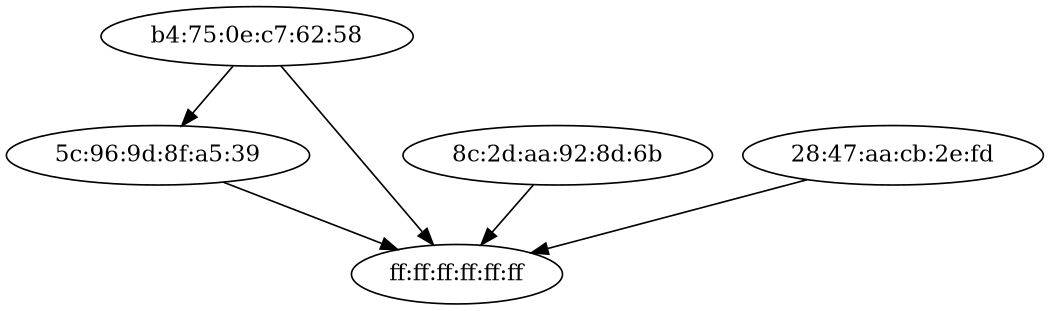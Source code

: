 digraph world {
size="7,7";
	"b4:75:0e:c7:62:58" -> "5c:96:9d:8f:a5:39";
	"b4:75:0e:c7:62:58" -> "ff:ff:ff:ff:ff:ff";
	"8c:2d:aa:92:8d:6b" -> "ff:ff:ff:ff:ff:ff";
	"28:47:aa:cb:2e:fd" -> "ff:ff:ff:ff:ff:ff";
	"5c:96:9d:8f:a5:39" -> "ff:ff:ff:ff:ff:ff";
}
